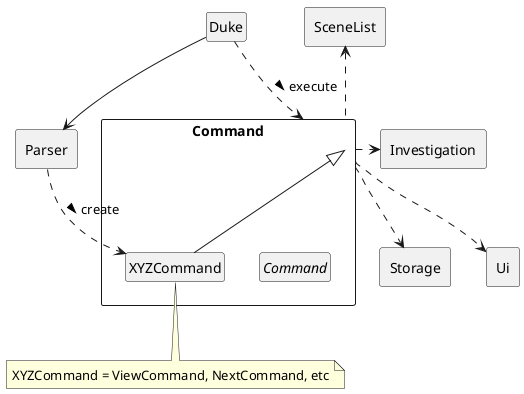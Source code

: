 @startuml

allowmixing
hide circle
skinparam componentStyle rectangle

class Duke


component Ui {
}
component Storage {
}
component Investigation {
}
component SceneList {
}
component Parser {
}

component Command {
    abstract class Command
    Class XYZCommand
}


Duke --> Parser
Duke ..> Command: execute >
Parser ..> XYZCommand: create >
Command <|-- XYZCommand
Command ..> Storage
Command ..> Ui

Investigation <.left. Command

SceneList <.. Command
note bottom of XYZCommand: XYZCommand = ViewCommand, NextCommand, etc

hide members

@enduml
